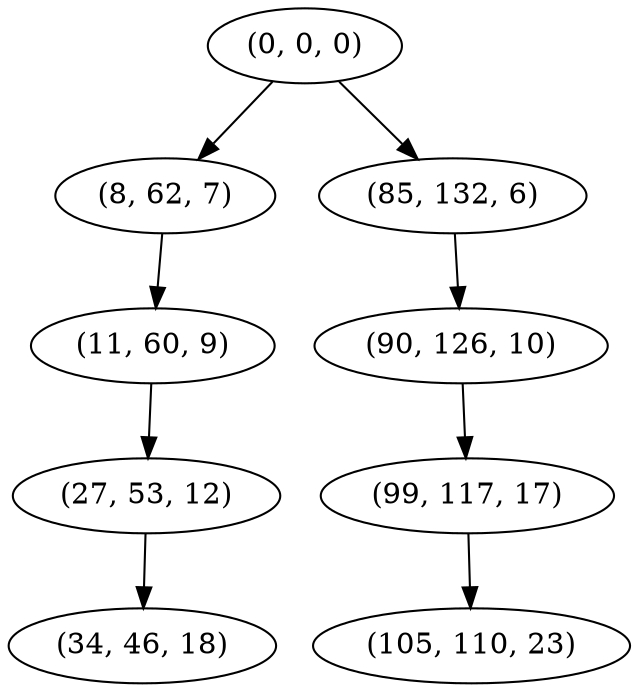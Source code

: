 digraph tree {
    "(0, 0, 0)";
    "(8, 62, 7)";
    "(11, 60, 9)";
    "(27, 53, 12)";
    "(34, 46, 18)";
    "(85, 132, 6)";
    "(90, 126, 10)";
    "(99, 117, 17)";
    "(105, 110, 23)";
    "(0, 0, 0)" -> "(8, 62, 7)";
    "(0, 0, 0)" -> "(85, 132, 6)";
    "(8, 62, 7)" -> "(11, 60, 9)";
    "(11, 60, 9)" -> "(27, 53, 12)";
    "(27, 53, 12)" -> "(34, 46, 18)";
    "(85, 132, 6)" -> "(90, 126, 10)";
    "(90, 126, 10)" -> "(99, 117, 17)";
    "(99, 117, 17)" -> "(105, 110, 23)";
}

